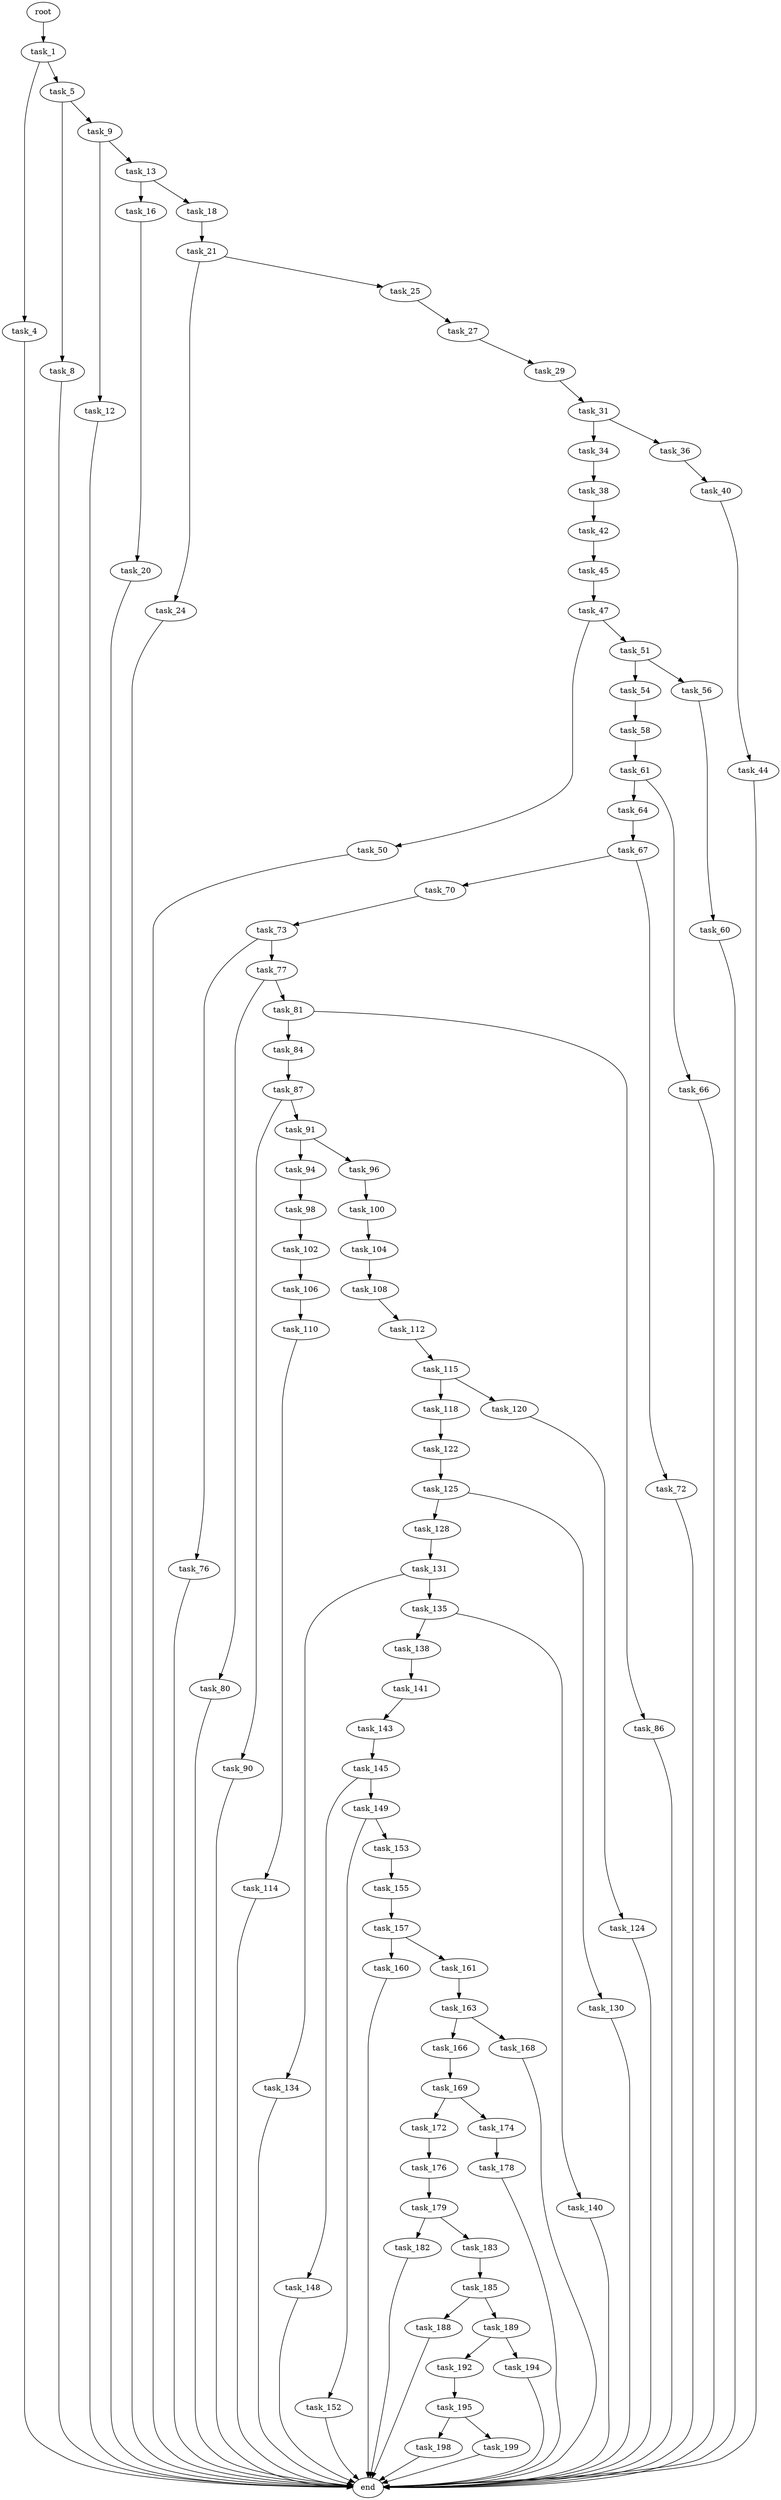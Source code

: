 digraph G {
  root [size="0.000000"];
  task_1 [size="368293445632.000000"];
  task_4 [size="34667583694.000000"];
  task_5 [size="231928233984.000000"];
  task_8 [size="465515606597.000000"];
  task_9 [size="13334743854.000000"];
  task_12 [size="31416507936.000000"];
  task_13 [size="58984681438.000000"];
  task_16 [size="231928233984.000000"];
  task_18 [size="64101628302.000000"];
  task_20 [size="134217728000.000000"];
  task_21 [size="148670197889.000000"];
  task_24 [size="34529994222.000000"];
  task_25 [size="782757789696.000000"];
  task_27 [size="104875611761.000000"];
  task_29 [size="8589934592.000000"];
  task_31 [size="368293445632.000000"];
  task_34 [size="28991029248.000000"];
  task_36 [size="134217728000.000000"];
  task_38 [size="1698444234.000000"];
  task_40 [size="27307365321.000000"];
  task_42 [size="782757789696.000000"];
  task_44 [size="258664057449.000000"];
  task_45 [size="368293445632.000000"];
  task_47 [size="901521251009.000000"];
  task_50 [size="390939376072.000000"];
  task_51 [size="19035844989.000000"];
  task_54 [size="368293445632.000000"];
  task_56 [size="906702182542.000000"];
  task_58 [size="231928233984.000000"];
  task_60 [size="368293445632.000000"];
  task_61 [size="14265083876.000000"];
  task_64 [size="8589934592.000000"];
  task_66 [size="163466967046.000000"];
  task_67 [size="107602170542.000000"];
  task_70 [size="6355957765.000000"];
  task_72 [size="2127161648.000000"];
  task_73 [size="2013723173.000000"];
  task_76 [size="28991029248.000000"];
  task_77 [size="373670315854.000000"];
  task_80 [size="231928233984.000000"];
  task_81 [size="134217728000.000000"];
  task_84 [size="8589934592.000000"];
  task_86 [size="782757789696.000000"];
  task_87 [size="68719476736.000000"];
  task_90 [size="12850032563.000000"];
  task_91 [size="70904109859.000000"];
  task_94 [size="616604287141.000000"];
  task_96 [size="22934406193.000000"];
  task_98 [size="8230269019.000000"];
  task_100 [size="1073741824000.000000"];
  task_102 [size="23467740078.000000"];
  task_104 [size="28991029248.000000"];
  task_106 [size="8589934592.000000"];
  task_108 [size="186404143405.000000"];
  task_110 [size="2124878830.000000"];
  task_112 [size="43644781183.000000"];
  task_114 [size="134217728000.000000"];
  task_115 [size="37364566281.000000"];
  task_118 [size="54561929209.000000"];
  task_120 [size="418761750439.000000"];
  task_122 [size="8624323187.000000"];
  task_124 [size="7094542111.000000"];
  task_125 [size="28991029248.000000"];
  task_128 [size="368293445632.000000"];
  task_130 [size="293771218806.000000"];
  task_131 [size="29914532959.000000"];
  task_134 [size="881579573031.000000"];
  task_135 [size="549755813888.000000"];
  task_138 [size="1073741824000.000000"];
  task_140 [size="6599578753.000000"];
  task_141 [size="16414113386.000000"];
  task_143 [size="1073741824000.000000"];
  task_145 [size="549755813888.000000"];
  task_148 [size="28807617047.000000"];
  task_149 [size="1044093851111.000000"];
  task_152 [size="11589782527.000000"];
  task_153 [size="383644983.000000"];
  task_155 [size="18710865416.000000"];
  task_157 [size="2095409453.000000"];
  task_160 [size="3214289798.000000"];
  task_161 [size="5016359638.000000"];
  task_163 [size="26913309684.000000"];
  task_166 [size="42431183491.000000"];
  task_168 [size="9501674428.000000"];
  task_169 [size="511084753678.000000"];
  task_172 [size="549755813888.000000"];
  task_174 [size="3667363426.000000"];
  task_176 [size="134217728000.000000"];
  task_178 [size="68719476736.000000"];
  task_179 [size="29253993732.000000"];
  task_182 [size="782757789696.000000"];
  task_183 [size="13251504936.000000"];
  task_185 [size="134217728000.000000"];
  task_188 [size="7367553336.000000"];
  task_189 [size="165267882548.000000"];
  task_192 [size="24419041431.000000"];
  task_194 [size="174423499461.000000"];
  task_195 [size="645283595787.000000"];
  task_198 [size="18569868151.000000"];
  task_199 [size="9140296322.000000"];
  end [size="0.000000"];

  root -> task_1 [size="1.000000"];
  task_1 -> task_4 [size="411041792.000000"];
  task_1 -> task_5 [size="411041792.000000"];
  task_4 -> end [size="1.000000"];
  task_5 -> task_8 [size="301989888.000000"];
  task_5 -> task_9 [size="301989888.000000"];
  task_8 -> end [size="1.000000"];
  task_9 -> task_12 [size="33554432.000000"];
  task_9 -> task_13 [size="33554432.000000"];
  task_12 -> end [size="1.000000"];
  task_13 -> task_16 [size="134217728.000000"];
  task_13 -> task_18 [size="134217728.000000"];
  task_16 -> task_20 [size="301989888.000000"];
  task_18 -> task_21 [size="75497472.000000"];
  task_20 -> end [size="1.000000"];
  task_21 -> task_24 [size="134217728.000000"];
  task_21 -> task_25 [size="134217728.000000"];
  task_24 -> end [size="1.000000"];
  task_25 -> task_27 [size="679477248.000000"];
  task_27 -> task_29 [size="411041792.000000"];
  task_29 -> task_31 [size="33554432.000000"];
  task_31 -> task_34 [size="411041792.000000"];
  task_31 -> task_36 [size="411041792.000000"];
  task_34 -> task_38 [size="75497472.000000"];
  task_36 -> task_40 [size="209715200.000000"];
  task_38 -> task_42 [size="134217728.000000"];
  task_40 -> task_44 [size="536870912.000000"];
  task_42 -> task_45 [size="679477248.000000"];
  task_44 -> end [size="1.000000"];
  task_45 -> task_47 [size="411041792.000000"];
  task_47 -> task_50 [size="838860800.000000"];
  task_47 -> task_51 [size="838860800.000000"];
  task_50 -> end [size="1.000000"];
  task_51 -> task_54 [size="536870912.000000"];
  task_51 -> task_56 [size="536870912.000000"];
  task_54 -> task_58 [size="411041792.000000"];
  task_56 -> task_60 [size="838860800.000000"];
  task_58 -> task_61 [size="301989888.000000"];
  task_60 -> end [size="1.000000"];
  task_61 -> task_64 [size="301989888.000000"];
  task_61 -> task_66 [size="301989888.000000"];
  task_64 -> task_67 [size="33554432.000000"];
  task_66 -> end [size="1.000000"];
  task_67 -> task_70 [size="75497472.000000"];
  task_67 -> task_72 [size="75497472.000000"];
  task_70 -> task_73 [size="209715200.000000"];
  task_72 -> end [size="1.000000"];
  task_73 -> task_76 [size="33554432.000000"];
  task_73 -> task_77 [size="33554432.000000"];
  task_76 -> end [size="1.000000"];
  task_77 -> task_80 [size="838860800.000000"];
  task_77 -> task_81 [size="838860800.000000"];
  task_80 -> end [size="1.000000"];
  task_81 -> task_84 [size="209715200.000000"];
  task_81 -> task_86 [size="209715200.000000"];
  task_84 -> task_87 [size="33554432.000000"];
  task_86 -> end [size="1.000000"];
  task_87 -> task_90 [size="134217728.000000"];
  task_87 -> task_91 [size="134217728.000000"];
  task_90 -> end [size="1.000000"];
  task_91 -> task_94 [size="134217728.000000"];
  task_91 -> task_96 [size="134217728.000000"];
  task_94 -> task_98 [size="536870912.000000"];
  task_96 -> task_100 [size="679477248.000000"];
  task_98 -> task_102 [size="411041792.000000"];
  task_100 -> task_104 [size="838860800.000000"];
  task_102 -> task_106 [size="33554432.000000"];
  task_104 -> task_108 [size="75497472.000000"];
  task_106 -> task_110 [size="33554432.000000"];
  task_108 -> task_112 [size="134217728.000000"];
  task_110 -> task_114 [size="75497472.000000"];
  task_112 -> task_115 [size="75497472.000000"];
  task_114 -> end [size="1.000000"];
  task_115 -> task_118 [size="679477248.000000"];
  task_115 -> task_120 [size="679477248.000000"];
  task_118 -> task_122 [size="134217728.000000"];
  task_120 -> task_124 [size="301989888.000000"];
  task_122 -> task_125 [size="301989888.000000"];
  task_124 -> end [size="1.000000"];
  task_125 -> task_128 [size="75497472.000000"];
  task_125 -> task_130 [size="75497472.000000"];
  task_128 -> task_131 [size="411041792.000000"];
  task_130 -> end [size="1.000000"];
  task_131 -> task_134 [size="838860800.000000"];
  task_131 -> task_135 [size="838860800.000000"];
  task_134 -> end [size="1.000000"];
  task_135 -> task_138 [size="536870912.000000"];
  task_135 -> task_140 [size="536870912.000000"];
  task_138 -> task_141 [size="838860800.000000"];
  task_140 -> end [size="1.000000"];
  task_141 -> task_143 [size="838860800.000000"];
  task_143 -> task_145 [size="838860800.000000"];
  task_145 -> task_148 [size="536870912.000000"];
  task_145 -> task_149 [size="536870912.000000"];
  task_148 -> end [size="1.000000"];
  task_149 -> task_152 [size="679477248.000000"];
  task_149 -> task_153 [size="679477248.000000"];
  task_152 -> end [size="1.000000"];
  task_153 -> task_155 [size="33554432.000000"];
  task_155 -> task_157 [size="301989888.000000"];
  task_157 -> task_160 [size="33554432.000000"];
  task_157 -> task_161 [size="33554432.000000"];
  task_160 -> end [size="1.000000"];
  task_161 -> task_163 [size="209715200.000000"];
  task_163 -> task_166 [size="75497472.000000"];
  task_163 -> task_168 [size="75497472.000000"];
  task_166 -> task_169 [size="679477248.000000"];
  task_168 -> end [size="1.000000"];
  task_169 -> task_172 [size="411041792.000000"];
  task_169 -> task_174 [size="411041792.000000"];
  task_172 -> task_176 [size="536870912.000000"];
  task_174 -> task_178 [size="209715200.000000"];
  task_176 -> task_179 [size="209715200.000000"];
  task_178 -> end [size="1.000000"];
  task_179 -> task_182 [size="134217728.000000"];
  task_179 -> task_183 [size="134217728.000000"];
  task_182 -> end [size="1.000000"];
  task_183 -> task_185 [size="536870912.000000"];
  task_185 -> task_188 [size="209715200.000000"];
  task_185 -> task_189 [size="209715200.000000"];
  task_188 -> end [size="1.000000"];
  task_189 -> task_192 [size="301989888.000000"];
  task_189 -> task_194 [size="301989888.000000"];
  task_192 -> task_195 [size="411041792.000000"];
  task_194 -> end [size="1.000000"];
  task_195 -> task_198 [size="536870912.000000"];
  task_195 -> task_199 [size="536870912.000000"];
  task_198 -> end [size="1.000000"];
  task_199 -> end [size="1.000000"];
}

